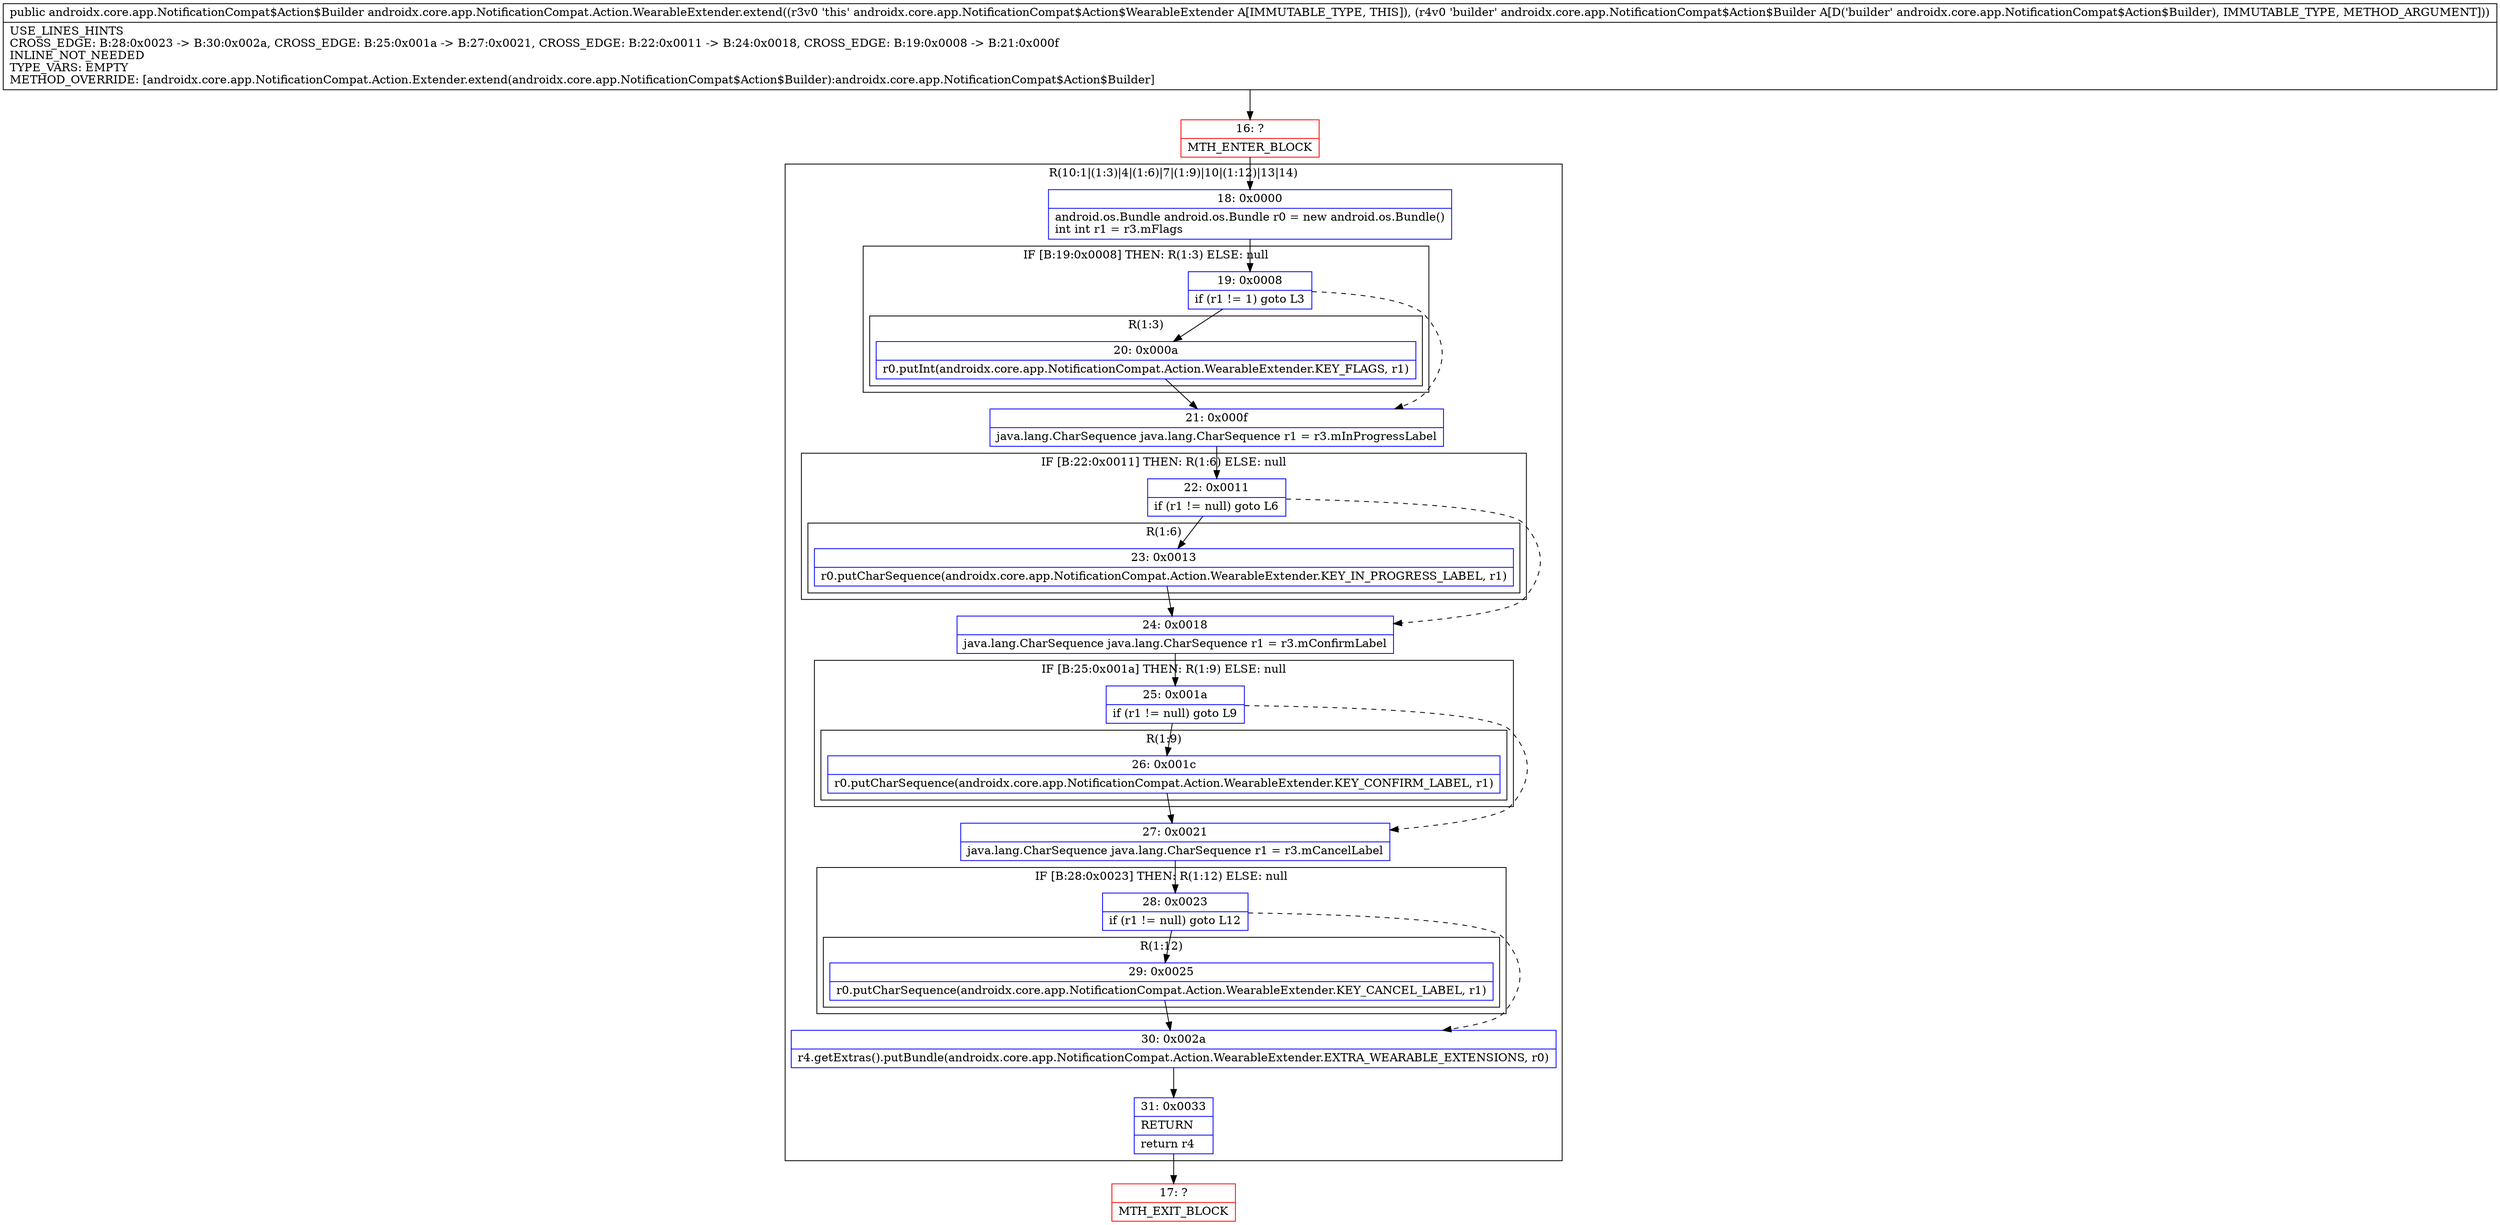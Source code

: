 digraph "CFG forandroidx.core.app.NotificationCompat.Action.WearableExtender.extend(Landroidx\/core\/app\/NotificationCompat$Action$Builder;)Landroidx\/core\/app\/NotificationCompat$Action$Builder;" {
subgraph cluster_Region_2132261037 {
label = "R(10:1|(1:3)|4|(1:6)|7|(1:9)|10|(1:12)|13|14)";
node [shape=record,color=blue];
Node_18 [shape=record,label="{18\:\ 0x0000|android.os.Bundle android.os.Bundle r0 = new android.os.Bundle()\lint int r1 = r3.mFlags\l}"];
subgraph cluster_IfRegion_200067284 {
label = "IF [B:19:0x0008] THEN: R(1:3) ELSE: null";
node [shape=record,color=blue];
Node_19 [shape=record,label="{19\:\ 0x0008|if (r1 != 1) goto L3\l}"];
subgraph cluster_Region_1586348911 {
label = "R(1:3)";
node [shape=record,color=blue];
Node_20 [shape=record,label="{20\:\ 0x000a|r0.putInt(androidx.core.app.NotificationCompat.Action.WearableExtender.KEY_FLAGS, r1)\l}"];
}
}
Node_21 [shape=record,label="{21\:\ 0x000f|java.lang.CharSequence java.lang.CharSequence r1 = r3.mInProgressLabel\l}"];
subgraph cluster_IfRegion_1027675795 {
label = "IF [B:22:0x0011] THEN: R(1:6) ELSE: null";
node [shape=record,color=blue];
Node_22 [shape=record,label="{22\:\ 0x0011|if (r1 != null) goto L6\l}"];
subgraph cluster_Region_2008556654 {
label = "R(1:6)";
node [shape=record,color=blue];
Node_23 [shape=record,label="{23\:\ 0x0013|r0.putCharSequence(androidx.core.app.NotificationCompat.Action.WearableExtender.KEY_IN_PROGRESS_LABEL, r1)\l}"];
}
}
Node_24 [shape=record,label="{24\:\ 0x0018|java.lang.CharSequence java.lang.CharSequence r1 = r3.mConfirmLabel\l}"];
subgraph cluster_IfRegion_332150147 {
label = "IF [B:25:0x001a] THEN: R(1:9) ELSE: null";
node [shape=record,color=blue];
Node_25 [shape=record,label="{25\:\ 0x001a|if (r1 != null) goto L9\l}"];
subgraph cluster_Region_2044391215 {
label = "R(1:9)";
node [shape=record,color=blue];
Node_26 [shape=record,label="{26\:\ 0x001c|r0.putCharSequence(androidx.core.app.NotificationCompat.Action.WearableExtender.KEY_CONFIRM_LABEL, r1)\l}"];
}
}
Node_27 [shape=record,label="{27\:\ 0x0021|java.lang.CharSequence java.lang.CharSequence r1 = r3.mCancelLabel\l}"];
subgraph cluster_IfRegion_2147042345 {
label = "IF [B:28:0x0023] THEN: R(1:12) ELSE: null";
node [shape=record,color=blue];
Node_28 [shape=record,label="{28\:\ 0x0023|if (r1 != null) goto L12\l}"];
subgraph cluster_Region_994767465 {
label = "R(1:12)";
node [shape=record,color=blue];
Node_29 [shape=record,label="{29\:\ 0x0025|r0.putCharSequence(androidx.core.app.NotificationCompat.Action.WearableExtender.KEY_CANCEL_LABEL, r1)\l}"];
}
}
Node_30 [shape=record,label="{30\:\ 0x002a|r4.getExtras().putBundle(androidx.core.app.NotificationCompat.Action.WearableExtender.EXTRA_WEARABLE_EXTENSIONS, r0)\l}"];
Node_31 [shape=record,label="{31\:\ 0x0033|RETURN\l|return r4\l}"];
}
Node_16 [shape=record,color=red,label="{16\:\ ?|MTH_ENTER_BLOCK\l}"];
Node_17 [shape=record,color=red,label="{17\:\ ?|MTH_EXIT_BLOCK\l}"];
MethodNode[shape=record,label="{public androidx.core.app.NotificationCompat$Action$Builder androidx.core.app.NotificationCompat.Action.WearableExtender.extend((r3v0 'this' androidx.core.app.NotificationCompat$Action$WearableExtender A[IMMUTABLE_TYPE, THIS]), (r4v0 'builder' androidx.core.app.NotificationCompat$Action$Builder A[D('builder' androidx.core.app.NotificationCompat$Action$Builder), IMMUTABLE_TYPE, METHOD_ARGUMENT]))  | USE_LINES_HINTS\lCROSS_EDGE: B:28:0x0023 \-\> B:30:0x002a, CROSS_EDGE: B:25:0x001a \-\> B:27:0x0021, CROSS_EDGE: B:22:0x0011 \-\> B:24:0x0018, CROSS_EDGE: B:19:0x0008 \-\> B:21:0x000f\lINLINE_NOT_NEEDED\lTYPE_VARS: EMPTY\lMETHOD_OVERRIDE: [androidx.core.app.NotificationCompat.Action.Extender.extend(androidx.core.app.NotificationCompat$Action$Builder):androidx.core.app.NotificationCompat$Action$Builder]\l}"];
MethodNode -> Node_16;Node_18 -> Node_19;
Node_19 -> Node_20;
Node_19 -> Node_21[style=dashed];
Node_20 -> Node_21;
Node_21 -> Node_22;
Node_22 -> Node_23;
Node_22 -> Node_24[style=dashed];
Node_23 -> Node_24;
Node_24 -> Node_25;
Node_25 -> Node_26;
Node_25 -> Node_27[style=dashed];
Node_26 -> Node_27;
Node_27 -> Node_28;
Node_28 -> Node_29;
Node_28 -> Node_30[style=dashed];
Node_29 -> Node_30;
Node_30 -> Node_31;
Node_31 -> Node_17;
Node_16 -> Node_18;
}

